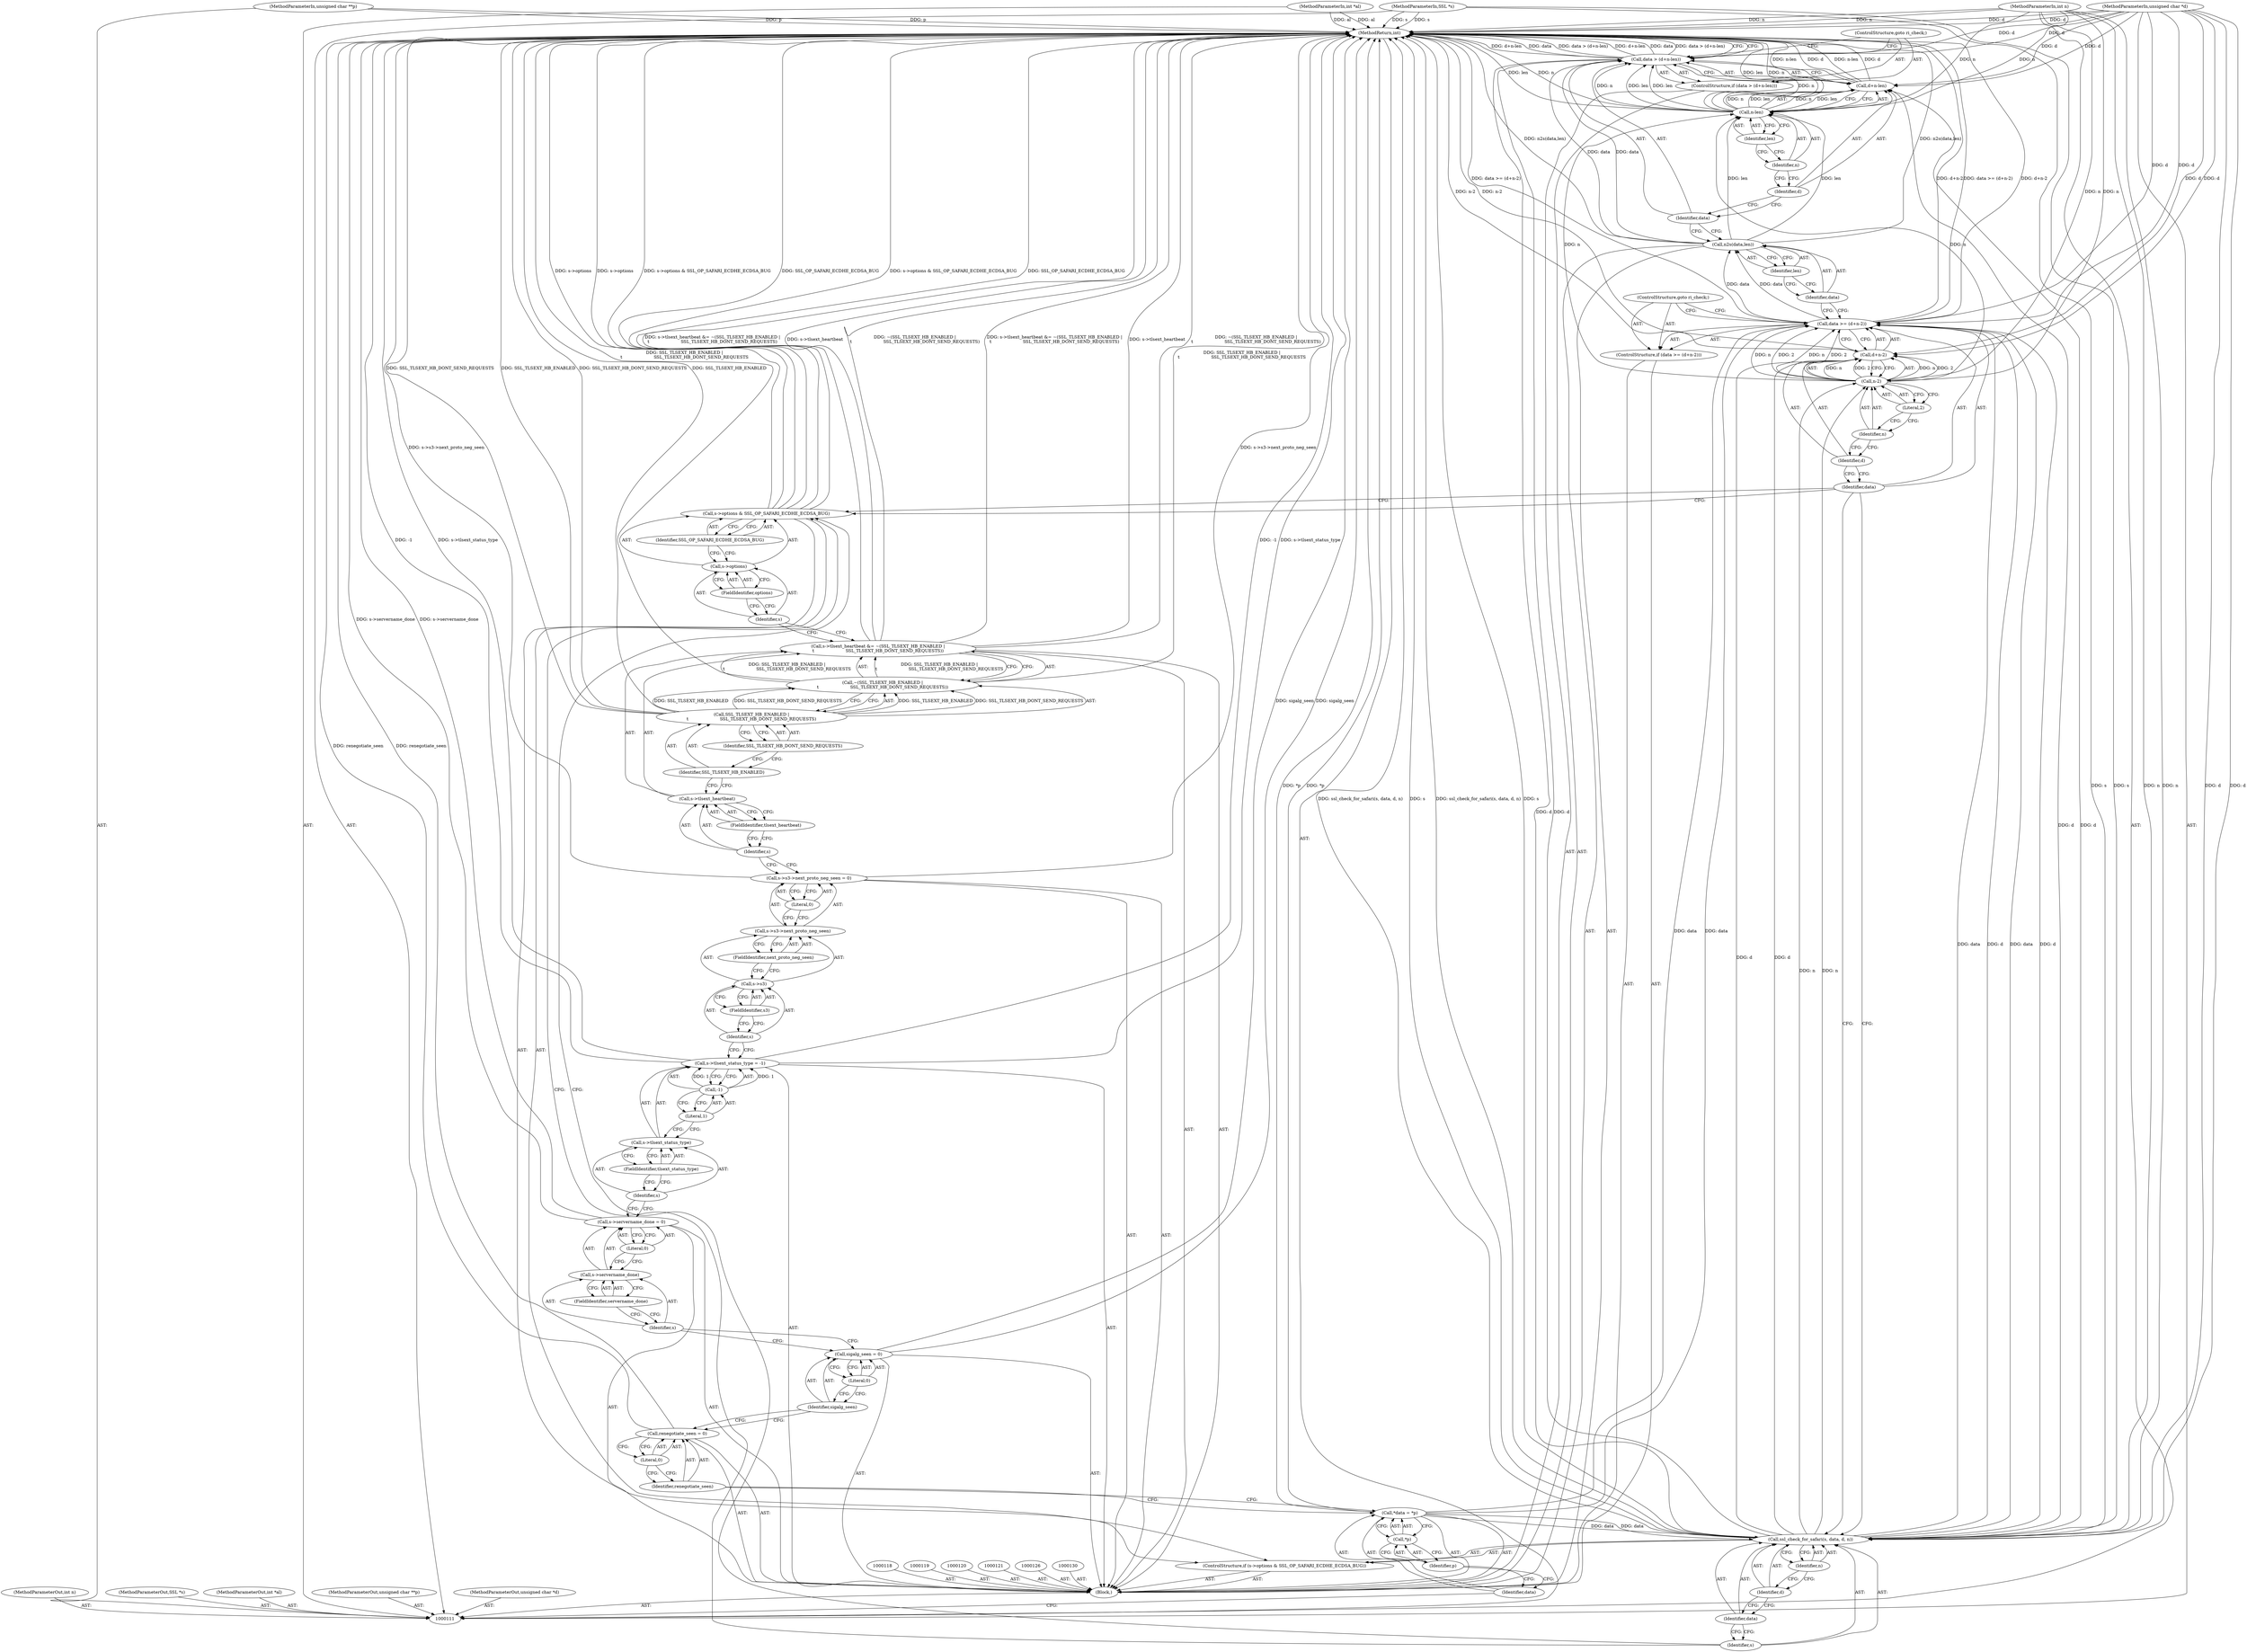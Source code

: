 digraph "0_openssl_2b0532f3984324ebe1236a63d15893792384328d_0" {
"1000192" [label="(MethodReturn,int)"];
"1000112" [label="(MethodParameterIn,SSL *s)"];
"1000271" [label="(MethodParameterOut,SSL *s)"];
"1000113" [label="(MethodParameterIn,unsigned char **p)"];
"1000272" [label="(MethodParameterOut,unsigned char **p)"];
"1000114" [label="(MethodParameterIn,unsigned char *d)"];
"1000273" [label="(MethodParameterOut,unsigned char *d)"];
"1000115" [label="(MethodParameterIn,int n)"];
"1000274" [label="(MethodParameterOut,int n)"];
"1000116" [label="(MethodParameterIn,int *al)"];
"1000275" [label="(MethodParameterOut,int *al)"];
"1000134" [label="(Call,s->servername_done = 0)"];
"1000135" [label="(Call,s->servername_done)"];
"1000136" [label="(Identifier,s)"];
"1000138" [label="(Literal,0)"];
"1000137" [label="(FieldIdentifier,servername_done)"];
"1000139" [label="(Call,s->tlsext_status_type = -1)"];
"1000140" [label="(Call,s->tlsext_status_type)"];
"1000141" [label="(Identifier,s)"];
"1000143" [label="(Call,-1)"];
"1000144" [label="(Literal,1)"];
"1000142" [label="(FieldIdentifier,tlsext_status_type)"];
"1000145" [label="(Call,s->s3->next_proto_neg_seen = 0)"];
"1000146" [label="(Call,s->s3->next_proto_neg_seen)"];
"1000147" [label="(Call,s->s3)"];
"1000148" [label="(Identifier,s)"];
"1000151" [label="(Literal,0)"];
"1000149" [label="(FieldIdentifier,s3)"];
"1000150" [label="(FieldIdentifier,next_proto_neg_seen)"];
"1000152" [label="(Call,s->tlsext_heartbeat &= ~(SSL_TLSEXT_HB_ENABLED |\n\t                       SSL_TLSEXT_HB_DONT_SEND_REQUESTS))"];
"1000153" [label="(Call,s->tlsext_heartbeat)"];
"1000154" [label="(Identifier,s)"];
"1000156" [label="(Call,~(SSL_TLSEXT_HB_ENABLED |\n\t                       SSL_TLSEXT_HB_DONT_SEND_REQUESTS))"];
"1000157" [label="(Call,SSL_TLSEXT_HB_ENABLED |\n\t                       SSL_TLSEXT_HB_DONT_SEND_REQUESTS)"];
"1000158" [label="(Identifier,SSL_TLSEXT_HB_ENABLED)"];
"1000155" [label="(FieldIdentifier,tlsext_heartbeat)"];
"1000159" [label="(Identifier,SSL_TLSEXT_HB_DONT_SEND_REQUESTS)"];
"1000117" [label="(Block,)"];
"1000160" [label="(ControlStructure,if (s->options & SSL_OP_SAFARI_ECDHE_ECDSA_BUG))"];
"1000165" [label="(Identifier,SSL_OP_SAFARI_ECDHE_ECDSA_BUG)"];
"1000161" [label="(Call,s->options & SSL_OP_SAFARI_ECDHE_ECDSA_BUG)"];
"1000162" [label="(Call,s->options)"];
"1000163" [label="(Identifier,s)"];
"1000164" [label="(FieldIdentifier,options)"];
"1000166" [label="(Call,ssl_check_for_safari(s, data, d, n))"];
"1000167" [label="(Identifier,s)"];
"1000168" [label="(Identifier,data)"];
"1000169" [label="(Identifier,d)"];
"1000170" [label="(Identifier,n)"];
"1000171" [label="(ControlStructure,if (data >= (d+n-2)))"];
"1000174" [label="(Call,d+n-2)"];
"1000175" [label="(Identifier,d)"];
"1000176" [label="(Call,n-2)"];
"1000177" [label="(Identifier,n)"];
"1000178" [label="(Literal,2)"];
"1000172" [label="(Call,data >= (d+n-2))"];
"1000173" [label="(Identifier,data)"];
"1000179" [label="(ControlStructure,goto ri_check;)"];
"1000180" [label="(Call,n2s(data,len))"];
"1000182" [label="(Identifier,len)"];
"1000181" [label="(Identifier,data)"];
"1000183" [label="(ControlStructure,if (data > (d+n-len)))"];
"1000186" [label="(Call,d+n-len)"];
"1000187" [label="(Identifier,d)"];
"1000188" [label="(Call,n-len)"];
"1000189" [label="(Identifier,n)"];
"1000190" [label="(Identifier,len)"];
"1000184" [label="(Call,data > (d+n-len))"];
"1000185" [label="(Identifier,data)"];
"1000191" [label="(ControlStructure,goto ri_check;)"];
"1000122" [label="(Call,*data = *p)"];
"1000123" [label="(Identifier,data)"];
"1000124" [label="(Call,*p)"];
"1000125" [label="(Identifier,p)"];
"1000129" [label="(Literal,0)"];
"1000127" [label="(Call,renegotiate_seen = 0)"];
"1000128" [label="(Identifier,renegotiate_seen)"];
"1000133" [label="(Literal,0)"];
"1000131" [label="(Call,sigalg_seen = 0)"];
"1000132" [label="(Identifier,sigalg_seen)"];
"1000192" -> "1000111"  [label="AST: "];
"1000192" -> "1000184"  [label="CFG: "];
"1000184" -> "1000192"  [label="DDG: d+n-len"];
"1000184" -> "1000192"  [label="DDG: data"];
"1000184" -> "1000192"  [label="DDG: data > (d+n-len)"];
"1000188" -> "1000192"  [label="DDG: len"];
"1000188" -> "1000192"  [label="DDG: n"];
"1000156" -> "1000192"  [label="DDG: SSL_TLSEXT_HB_ENABLED |\n\t                       SSL_TLSEXT_HB_DONT_SEND_REQUESTS"];
"1000174" -> "1000192"  [label="DDG: n-2"];
"1000112" -> "1000192"  [label="DDG: s"];
"1000172" -> "1000192"  [label="DDG: d+n-2"];
"1000172" -> "1000192"  [label="DDG: data >= (d+n-2)"];
"1000186" -> "1000192"  [label="DDG: n-len"];
"1000186" -> "1000192"  [label="DDG: d"];
"1000157" -> "1000192"  [label="DDG: SSL_TLSEXT_HB_DONT_SEND_REQUESTS"];
"1000157" -> "1000192"  [label="DDG: SSL_TLSEXT_HB_ENABLED"];
"1000114" -> "1000192"  [label="DDG: d"];
"1000131" -> "1000192"  [label="DDG: sigalg_seen"];
"1000166" -> "1000192"  [label="DDG: ssl_check_for_safari(s, data, d, n)"];
"1000166" -> "1000192"  [label="DDG: s"];
"1000139" -> "1000192"  [label="DDG: s->tlsext_status_type"];
"1000139" -> "1000192"  [label="DDG: -1"];
"1000152" -> "1000192"  [label="DDG: s->tlsext_heartbeat &= ~(SSL_TLSEXT_HB_ENABLED |\n\t                       SSL_TLSEXT_HB_DONT_SEND_REQUESTS)"];
"1000152" -> "1000192"  [label="DDG: s->tlsext_heartbeat"];
"1000152" -> "1000192"  [label="DDG: ~(SSL_TLSEXT_HB_ENABLED |\n\t                       SSL_TLSEXT_HB_DONT_SEND_REQUESTS)"];
"1000115" -> "1000192"  [label="DDG: n"];
"1000180" -> "1000192"  [label="DDG: n2s(data,len)"];
"1000134" -> "1000192"  [label="DDG: s->servername_done"];
"1000113" -> "1000192"  [label="DDG: p"];
"1000127" -> "1000192"  [label="DDG: renegotiate_seen"];
"1000161" -> "1000192"  [label="DDG: s->options"];
"1000161" -> "1000192"  [label="DDG: s->options & SSL_OP_SAFARI_ECDHE_ECDSA_BUG"];
"1000161" -> "1000192"  [label="DDG: SSL_OP_SAFARI_ECDHE_ECDSA_BUG"];
"1000145" -> "1000192"  [label="DDG: s->s3->next_proto_neg_seen"];
"1000116" -> "1000192"  [label="DDG: al"];
"1000122" -> "1000192"  [label="DDG: *p"];
"1000112" -> "1000111"  [label="AST: "];
"1000112" -> "1000192"  [label="DDG: s"];
"1000112" -> "1000166"  [label="DDG: s"];
"1000271" -> "1000111"  [label="AST: "];
"1000113" -> "1000111"  [label="AST: "];
"1000113" -> "1000192"  [label="DDG: p"];
"1000272" -> "1000111"  [label="AST: "];
"1000114" -> "1000111"  [label="AST: "];
"1000114" -> "1000192"  [label="DDG: d"];
"1000114" -> "1000166"  [label="DDG: d"];
"1000114" -> "1000172"  [label="DDG: d"];
"1000114" -> "1000174"  [label="DDG: d"];
"1000114" -> "1000184"  [label="DDG: d"];
"1000114" -> "1000186"  [label="DDG: d"];
"1000273" -> "1000111"  [label="AST: "];
"1000115" -> "1000111"  [label="AST: "];
"1000115" -> "1000192"  [label="DDG: n"];
"1000115" -> "1000166"  [label="DDG: n"];
"1000115" -> "1000176"  [label="DDG: n"];
"1000115" -> "1000188"  [label="DDG: n"];
"1000274" -> "1000111"  [label="AST: "];
"1000116" -> "1000111"  [label="AST: "];
"1000116" -> "1000192"  [label="DDG: al"];
"1000275" -> "1000111"  [label="AST: "];
"1000134" -> "1000117"  [label="AST: "];
"1000134" -> "1000138"  [label="CFG: "];
"1000135" -> "1000134"  [label="AST: "];
"1000138" -> "1000134"  [label="AST: "];
"1000141" -> "1000134"  [label="CFG: "];
"1000134" -> "1000192"  [label="DDG: s->servername_done"];
"1000135" -> "1000134"  [label="AST: "];
"1000135" -> "1000137"  [label="CFG: "];
"1000136" -> "1000135"  [label="AST: "];
"1000137" -> "1000135"  [label="AST: "];
"1000138" -> "1000135"  [label="CFG: "];
"1000136" -> "1000135"  [label="AST: "];
"1000136" -> "1000131"  [label="CFG: "];
"1000137" -> "1000136"  [label="CFG: "];
"1000138" -> "1000134"  [label="AST: "];
"1000138" -> "1000135"  [label="CFG: "];
"1000134" -> "1000138"  [label="CFG: "];
"1000137" -> "1000135"  [label="AST: "];
"1000137" -> "1000136"  [label="CFG: "];
"1000135" -> "1000137"  [label="CFG: "];
"1000139" -> "1000117"  [label="AST: "];
"1000139" -> "1000143"  [label="CFG: "];
"1000140" -> "1000139"  [label="AST: "];
"1000143" -> "1000139"  [label="AST: "];
"1000148" -> "1000139"  [label="CFG: "];
"1000139" -> "1000192"  [label="DDG: s->tlsext_status_type"];
"1000139" -> "1000192"  [label="DDG: -1"];
"1000143" -> "1000139"  [label="DDG: 1"];
"1000140" -> "1000139"  [label="AST: "];
"1000140" -> "1000142"  [label="CFG: "];
"1000141" -> "1000140"  [label="AST: "];
"1000142" -> "1000140"  [label="AST: "];
"1000144" -> "1000140"  [label="CFG: "];
"1000141" -> "1000140"  [label="AST: "];
"1000141" -> "1000134"  [label="CFG: "];
"1000142" -> "1000141"  [label="CFG: "];
"1000143" -> "1000139"  [label="AST: "];
"1000143" -> "1000144"  [label="CFG: "];
"1000144" -> "1000143"  [label="AST: "];
"1000139" -> "1000143"  [label="CFG: "];
"1000143" -> "1000139"  [label="DDG: 1"];
"1000144" -> "1000143"  [label="AST: "];
"1000144" -> "1000140"  [label="CFG: "];
"1000143" -> "1000144"  [label="CFG: "];
"1000142" -> "1000140"  [label="AST: "];
"1000142" -> "1000141"  [label="CFG: "];
"1000140" -> "1000142"  [label="CFG: "];
"1000145" -> "1000117"  [label="AST: "];
"1000145" -> "1000151"  [label="CFG: "];
"1000146" -> "1000145"  [label="AST: "];
"1000151" -> "1000145"  [label="AST: "];
"1000154" -> "1000145"  [label="CFG: "];
"1000145" -> "1000192"  [label="DDG: s->s3->next_proto_neg_seen"];
"1000146" -> "1000145"  [label="AST: "];
"1000146" -> "1000150"  [label="CFG: "];
"1000147" -> "1000146"  [label="AST: "];
"1000150" -> "1000146"  [label="AST: "];
"1000151" -> "1000146"  [label="CFG: "];
"1000147" -> "1000146"  [label="AST: "];
"1000147" -> "1000149"  [label="CFG: "];
"1000148" -> "1000147"  [label="AST: "];
"1000149" -> "1000147"  [label="AST: "];
"1000150" -> "1000147"  [label="CFG: "];
"1000148" -> "1000147"  [label="AST: "];
"1000148" -> "1000139"  [label="CFG: "];
"1000149" -> "1000148"  [label="CFG: "];
"1000151" -> "1000145"  [label="AST: "];
"1000151" -> "1000146"  [label="CFG: "];
"1000145" -> "1000151"  [label="CFG: "];
"1000149" -> "1000147"  [label="AST: "];
"1000149" -> "1000148"  [label="CFG: "];
"1000147" -> "1000149"  [label="CFG: "];
"1000150" -> "1000146"  [label="AST: "];
"1000150" -> "1000147"  [label="CFG: "];
"1000146" -> "1000150"  [label="CFG: "];
"1000152" -> "1000117"  [label="AST: "];
"1000152" -> "1000156"  [label="CFG: "];
"1000153" -> "1000152"  [label="AST: "];
"1000156" -> "1000152"  [label="AST: "];
"1000163" -> "1000152"  [label="CFG: "];
"1000152" -> "1000192"  [label="DDG: s->tlsext_heartbeat &= ~(SSL_TLSEXT_HB_ENABLED |\n\t                       SSL_TLSEXT_HB_DONT_SEND_REQUESTS)"];
"1000152" -> "1000192"  [label="DDG: s->tlsext_heartbeat"];
"1000152" -> "1000192"  [label="DDG: ~(SSL_TLSEXT_HB_ENABLED |\n\t                       SSL_TLSEXT_HB_DONT_SEND_REQUESTS)"];
"1000156" -> "1000152"  [label="DDG: SSL_TLSEXT_HB_ENABLED |\n\t                       SSL_TLSEXT_HB_DONT_SEND_REQUESTS"];
"1000153" -> "1000152"  [label="AST: "];
"1000153" -> "1000155"  [label="CFG: "];
"1000154" -> "1000153"  [label="AST: "];
"1000155" -> "1000153"  [label="AST: "];
"1000158" -> "1000153"  [label="CFG: "];
"1000154" -> "1000153"  [label="AST: "];
"1000154" -> "1000145"  [label="CFG: "];
"1000155" -> "1000154"  [label="CFG: "];
"1000156" -> "1000152"  [label="AST: "];
"1000156" -> "1000157"  [label="CFG: "];
"1000157" -> "1000156"  [label="AST: "];
"1000152" -> "1000156"  [label="CFG: "];
"1000156" -> "1000192"  [label="DDG: SSL_TLSEXT_HB_ENABLED |\n\t                       SSL_TLSEXT_HB_DONT_SEND_REQUESTS"];
"1000156" -> "1000152"  [label="DDG: SSL_TLSEXT_HB_ENABLED |\n\t                       SSL_TLSEXT_HB_DONT_SEND_REQUESTS"];
"1000157" -> "1000156"  [label="DDG: SSL_TLSEXT_HB_ENABLED"];
"1000157" -> "1000156"  [label="DDG: SSL_TLSEXT_HB_DONT_SEND_REQUESTS"];
"1000157" -> "1000156"  [label="AST: "];
"1000157" -> "1000159"  [label="CFG: "];
"1000158" -> "1000157"  [label="AST: "];
"1000159" -> "1000157"  [label="AST: "];
"1000156" -> "1000157"  [label="CFG: "];
"1000157" -> "1000192"  [label="DDG: SSL_TLSEXT_HB_DONT_SEND_REQUESTS"];
"1000157" -> "1000192"  [label="DDG: SSL_TLSEXT_HB_ENABLED"];
"1000157" -> "1000156"  [label="DDG: SSL_TLSEXT_HB_ENABLED"];
"1000157" -> "1000156"  [label="DDG: SSL_TLSEXT_HB_DONT_SEND_REQUESTS"];
"1000158" -> "1000157"  [label="AST: "];
"1000158" -> "1000153"  [label="CFG: "];
"1000159" -> "1000158"  [label="CFG: "];
"1000155" -> "1000153"  [label="AST: "];
"1000155" -> "1000154"  [label="CFG: "];
"1000153" -> "1000155"  [label="CFG: "];
"1000159" -> "1000157"  [label="AST: "];
"1000159" -> "1000158"  [label="CFG: "];
"1000157" -> "1000159"  [label="CFG: "];
"1000117" -> "1000111"  [label="AST: "];
"1000118" -> "1000117"  [label="AST: "];
"1000119" -> "1000117"  [label="AST: "];
"1000120" -> "1000117"  [label="AST: "];
"1000121" -> "1000117"  [label="AST: "];
"1000122" -> "1000117"  [label="AST: "];
"1000126" -> "1000117"  [label="AST: "];
"1000127" -> "1000117"  [label="AST: "];
"1000130" -> "1000117"  [label="AST: "];
"1000131" -> "1000117"  [label="AST: "];
"1000134" -> "1000117"  [label="AST: "];
"1000139" -> "1000117"  [label="AST: "];
"1000145" -> "1000117"  [label="AST: "];
"1000152" -> "1000117"  [label="AST: "];
"1000160" -> "1000117"  [label="AST: "];
"1000171" -> "1000117"  [label="AST: "];
"1000180" -> "1000117"  [label="AST: "];
"1000183" -> "1000117"  [label="AST: "];
"1000160" -> "1000117"  [label="AST: "];
"1000161" -> "1000160"  [label="AST: "];
"1000166" -> "1000160"  [label="AST: "];
"1000165" -> "1000161"  [label="AST: "];
"1000165" -> "1000162"  [label="CFG: "];
"1000161" -> "1000165"  [label="CFG: "];
"1000161" -> "1000160"  [label="AST: "];
"1000161" -> "1000165"  [label="CFG: "];
"1000162" -> "1000161"  [label="AST: "];
"1000165" -> "1000161"  [label="AST: "];
"1000167" -> "1000161"  [label="CFG: "];
"1000173" -> "1000161"  [label="CFG: "];
"1000161" -> "1000192"  [label="DDG: s->options"];
"1000161" -> "1000192"  [label="DDG: s->options & SSL_OP_SAFARI_ECDHE_ECDSA_BUG"];
"1000161" -> "1000192"  [label="DDG: SSL_OP_SAFARI_ECDHE_ECDSA_BUG"];
"1000162" -> "1000161"  [label="AST: "];
"1000162" -> "1000164"  [label="CFG: "];
"1000163" -> "1000162"  [label="AST: "];
"1000164" -> "1000162"  [label="AST: "];
"1000165" -> "1000162"  [label="CFG: "];
"1000163" -> "1000162"  [label="AST: "];
"1000163" -> "1000152"  [label="CFG: "];
"1000164" -> "1000163"  [label="CFG: "];
"1000164" -> "1000162"  [label="AST: "];
"1000164" -> "1000163"  [label="CFG: "];
"1000162" -> "1000164"  [label="CFG: "];
"1000166" -> "1000160"  [label="AST: "];
"1000166" -> "1000170"  [label="CFG: "];
"1000167" -> "1000166"  [label="AST: "];
"1000168" -> "1000166"  [label="AST: "];
"1000169" -> "1000166"  [label="AST: "];
"1000170" -> "1000166"  [label="AST: "];
"1000173" -> "1000166"  [label="CFG: "];
"1000166" -> "1000192"  [label="DDG: ssl_check_for_safari(s, data, d, n)"];
"1000166" -> "1000192"  [label="DDG: s"];
"1000112" -> "1000166"  [label="DDG: s"];
"1000122" -> "1000166"  [label="DDG: data"];
"1000114" -> "1000166"  [label="DDG: d"];
"1000115" -> "1000166"  [label="DDG: n"];
"1000166" -> "1000172"  [label="DDG: data"];
"1000166" -> "1000172"  [label="DDG: d"];
"1000166" -> "1000174"  [label="DDG: d"];
"1000166" -> "1000176"  [label="DDG: n"];
"1000166" -> "1000184"  [label="DDG: d"];
"1000166" -> "1000186"  [label="DDG: d"];
"1000167" -> "1000166"  [label="AST: "];
"1000167" -> "1000161"  [label="CFG: "];
"1000168" -> "1000167"  [label="CFG: "];
"1000168" -> "1000166"  [label="AST: "];
"1000168" -> "1000167"  [label="CFG: "];
"1000169" -> "1000168"  [label="CFG: "];
"1000169" -> "1000166"  [label="AST: "];
"1000169" -> "1000168"  [label="CFG: "];
"1000170" -> "1000169"  [label="CFG: "];
"1000170" -> "1000166"  [label="AST: "];
"1000170" -> "1000169"  [label="CFG: "];
"1000166" -> "1000170"  [label="CFG: "];
"1000171" -> "1000117"  [label="AST: "];
"1000172" -> "1000171"  [label="AST: "];
"1000179" -> "1000171"  [label="AST: "];
"1000174" -> "1000172"  [label="AST: "];
"1000174" -> "1000176"  [label="CFG: "];
"1000175" -> "1000174"  [label="AST: "];
"1000176" -> "1000174"  [label="AST: "];
"1000172" -> "1000174"  [label="CFG: "];
"1000174" -> "1000192"  [label="DDG: n-2"];
"1000166" -> "1000174"  [label="DDG: d"];
"1000114" -> "1000174"  [label="DDG: d"];
"1000176" -> "1000174"  [label="DDG: n"];
"1000176" -> "1000174"  [label="DDG: 2"];
"1000175" -> "1000174"  [label="AST: "];
"1000175" -> "1000173"  [label="CFG: "];
"1000177" -> "1000175"  [label="CFG: "];
"1000176" -> "1000174"  [label="AST: "];
"1000176" -> "1000178"  [label="CFG: "];
"1000177" -> "1000176"  [label="AST: "];
"1000178" -> "1000176"  [label="AST: "];
"1000174" -> "1000176"  [label="CFG: "];
"1000176" -> "1000172"  [label="DDG: n"];
"1000176" -> "1000172"  [label="DDG: 2"];
"1000176" -> "1000174"  [label="DDG: n"];
"1000176" -> "1000174"  [label="DDG: 2"];
"1000166" -> "1000176"  [label="DDG: n"];
"1000115" -> "1000176"  [label="DDG: n"];
"1000176" -> "1000188"  [label="DDG: n"];
"1000177" -> "1000176"  [label="AST: "];
"1000177" -> "1000175"  [label="CFG: "];
"1000178" -> "1000177"  [label="CFG: "];
"1000178" -> "1000176"  [label="AST: "];
"1000178" -> "1000177"  [label="CFG: "];
"1000176" -> "1000178"  [label="CFG: "];
"1000172" -> "1000171"  [label="AST: "];
"1000172" -> "1000174"  [label="CFG: "];
"1000173" -> "1000172"  [label="AST: "];
"1000174" -> "1000172"  [label="AST: "];
"1000179" -> "1000172"  [label="CFG: "];
"1000181" -> "1000172"  [label="CFG: "];
"1000172" -> "1000192"  [label="DDG: d+n-2"];
"1000172" -> "1000192"  [label="DDG: data >= (d+n-2)"];
"1000166" -> "1000172"  [label="DDG: data"];
"1000166" -> "1000172"  [label="DDG: d"];
"1000122" -> "1000172"  [label="DDG: data"];
"1000114" -> "1000172"  [label="DDG: d"];
"1000176" -> "1000172"  [label="DDG: n"];
"1000176" -> "1000172"  [label="DDG: 2"];
"1000172" -> "1000180"  [label="DDG: data"];
"1000173" -> "1000172"  [label="AST: "];
"1000173" -> "1000166"  [label="CFG: "];
"1000173" -> "1000161"  [label="CFG: "];
"1000175" -> "1000173"  [label="CFG: "];
"1000179" -> "1000171"  [label="AST: "];
"1000179" -> "1000172"  [label="CFG: "];
"1000180" -> "1000117"  [label="AST: "];
"1000180" -> "1000182"  [label="CFG: "];
"1000181" -> "1000180"  [label="AST: "];
"1000182" -> "1000180"  [label="AST: "];
"1000185" -> "1000180"  [label="CFG: "];
"1000180" -> "1000192"  [label="DDG: n2s(data,len)"];
"1000172" -> "1000180"  [label="DDG: data"];
"1000180" -> "1000184"  [label="DDG: data"];
"1000180" -> "1000188"  [label="DDG: len"];
"1000182" -> "1000180"  [label="AST: "];
"1000182" -> "1000181"  [label="CFG: "];
"1000180" -> "1000182"  [label="CFG: "];
"1000181" -> "1000180"  [label="AST: "];
"1000181" -> "1000172"  [label="CFG: "];
"1000182" -> "1000181"  [label="CFG: "];
"1000183" -> "1000117"  [label="AST: "];
"1000184" -> "1000183"  [label="AST: "];
"1000191" -> "1000183"  [label="AST: "];
"1000186" -> "1000184"  [label="AST: "];
"1000186" -> "1000188"  [label="CFG: "];
"1000187" -> "1000186"  [label="AST: "];
"1000188" -> "1000186"  [label="AST: "];
"1000184" -> "1000186"  [label="CFG: "];
"1000186" -> "1000192"  [label="DDG: n-len"];
"1000186" -> "1000192"  [label="DDG: d"];
"1000114" -> "1000186"  [label="DDG: d"];
"1000166" -> "1000186"  [label="DDG: d"];
"1000188" -> "1000186"  [label="DDG: n"];
"1000188" -> "1000186"  [label="DDG: len"];
"1000187" -> "1000186"  [label="AST: "];
"1000187" -> "1000185"  [label="CFG: "];
"1000189" -> "1000187"  [label="CFG: "];
"1000188" -> "1000186"  [label="AST: "];
"1000188" -> "1000190"  [label="CFG: "];
"1000189" -> "1000188"  [label="AST: "];
"1000190" -> "1000188"  [label="AST: "];
"1000186" -> "1000188"  [label="CFG: "];
"1000188" -> "1000192"  [label="DDG: len"];
"1000188" -> "1000192"  [label="DDG: n"];
"1000188" -> "1000184"  [label="DDG: n"];
"1000188" -> "1000184"  [label="DDG: len"];
"1000188" -> "1000186"  [label="DDG: n"];
"1000188" -> "1000186"  [label="DDG: len"];
"1000176" -> "1000188"  [label="DDG: n"];
"1000115" -> "1000188"  [label="DDG: n"];
"1000180" -> "1000188"  [label="DDG: len"];
"1000189" -> "1000188"  [label="AST: "];
"1000189" -> "1000187"  [label="CFG: "];
"1000190" -> "1000189"  [label="CFG: "];
"1000190" -> "1000188"  [label="AST: "];
"1000190" -> "1000189"  [label="CFG: "];
"1000188" -> "1000190"  [label="CFG: "];
"1000184" -> "1000183"  [label="AST: "];
"1000184" -> "1000186"  [label="CFG: "];
"1000185" -> "1000184"  [label="AST: "];
"1000186" -> "1000184"  [label="AST: "];
"1000191" -> "1000184"  [label="CFG: "];
"1000192" -> "1000184"  [label="CFG: "];
"1000184" -> "1000192"  [label="DDG: d+n-len"];
"1000184" -> "1000192"  [label="DDG: data"];
"1000184" -> "1000192"  [label="DDG: data > (d+n-len)"];
"1000180" -> "1000184"  [label="DDG: data"];
"1000114" -> "1000184"  [label="DDG: d"];
"1000166" -> "1000184"  [label="DDG: d"];
"1000188" -> "1000184"  [label="DDG: n"];
"1000188" -> "1000184"  [label="DDG: len"];
"1000185" -> "1000184"  [label="AST: "];
"1000185" -> "1000180"  [label="CFG: "];
"1000187" -> "1000185"  [label="CFG: "];
"1000191" -> "1000183"  [label="AST: "];
"1000191" -> "1000184"  [label="CFG: "];
"1000122" -> "1000117"  [label="AST: "];
"1000122" -> "1000124"  [label="CFG: "];
"1000123" -> "1000122"  [label="AST: "];
"1000124" -> "1000122"  [label="AST: "];
"1000128" -> "1000122"  [label="CFG: "];
"1000122" -> "1000192"  [label="DDG: *p"];
"1000122" -> "1000166"  [label="DDG: data"];
"1000122" -> "1000172"  [label="DDG: data"];
"1000123" -> "1000122"  [label="AST: "];
"1000123" -> "1000111"  [label="CFG: "];
"1000125" -> "1000123"  [label="CFG: "];
"1000124" -> "1000122"  [label="AST: "];
"1000124" -> "1000125"  [label="CFG: "];
"1000125" -> "1000124"  [label="AST: "];
"1000122" -> "1000124"  [label="CFG: "];
"1000125" -> "1000124"  [label="AST: "];
"1000125" -> "1000123"  [label="CFG: "];
"1000124" -> "1000125"  [label="CFG: "];
"1000129" -> "1000127"  [label="AST: "];
"1000129" -> "1000128"  [label="CFG: "];
"1000127" -> "1000129"  [label="CFG: "];
"1000127" -> "1000117"  [label="AST: "];
"1000127" -> "1000129"  [label="CFG: "];
"1000128" -> "1000127"  [label="AST: "];
"1000129" -> "1000127"  [label="AST: "];
"1000132" -> "1000127"  [label="CFG: "];
"1000127" -> "1000192"  [label="DDG: renegotiate_seen"];
"1000128" -> "1000127"  [label="AST: "];
"1000128" -> "1000122"  [label="CFG: "];
"1000129" -> "1000128"  [label="CFG: "];
"1000133" -> "1000131"  [label="AST: "];
"1000133" -> "1000132"  [label="CFG: "];
"1000131" -> "1000133"  [label="CFG: "];
"1000131" -> "1000117"  [label="AST: "];
"1000131" -> "1000133"  [label="CFG: "];
"1000132" -> "1000131"  [label="AST: "];
"1000133" -> "1000131"  [label="AST: "];
"1000136" -> "1000131"  [label="CFG: "];
"1000131" -> "1000192"  [label="DDG: sigalg_seen"];
"1000132" -> "1000131"  [label="AST: "];
"1000132" -> "1000127"  [label="CFG: "];
"1000133" -> "1000132"  [label="CFG: "];
}
